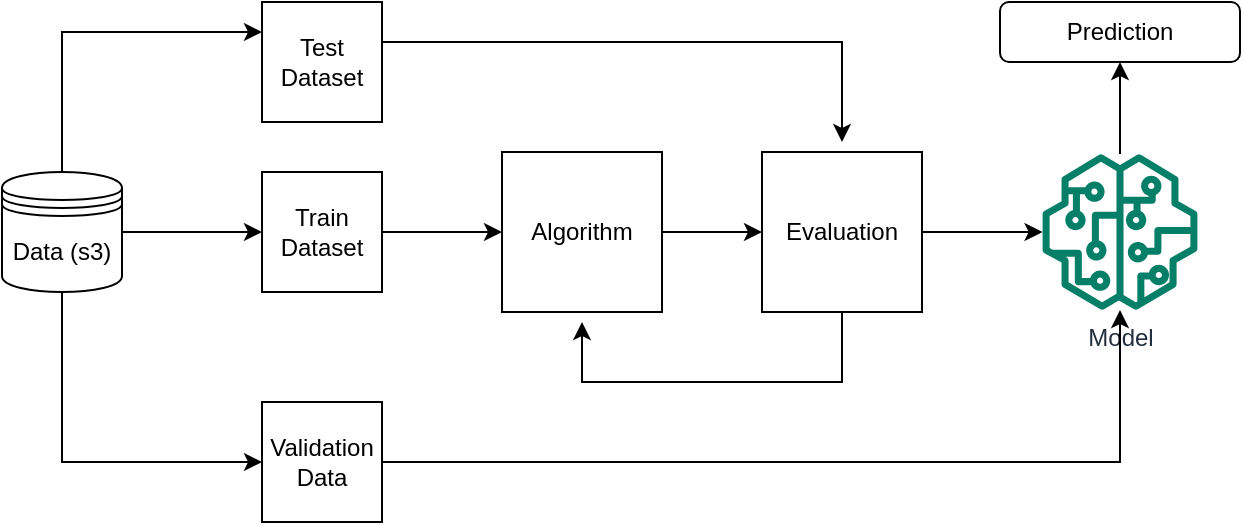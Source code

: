 <mxfile version="20.2.3" type="device"><diagram id="C5RBs43oDa-KdzZeNtuy" name="Page-1"><mxGraphModel dx="1422" dy="762" grid="1" gridSize="10" guides="1" tooltips="1" connect="1" arrows="1" fold="1" page="1" pageScale="1" pageWidth="827" pageHeight="1169" math="0" shadow="0"><root><mxCell id="WIyWlLk6GJQsqaUBKTNV-0"/><mxCell id="WIyWlLk6GJQsqaUBKTNV-1" parent="WIyWlLk6GJQsqaUBKTNV-0"/><mxCell id="0RrZg4jLTjf5xiNEetvF-4" style="edgeStyle=orthogonalEdgeStyle;rounded=0;orthogonalLoop=1;jettySize=auto;html=1;entryX=0;entryY=0.5;entryDx=0;entryDy=0;" edge="1" parent="WIyWlLk6GJQsqaUBKTNV-1" source="0RrZg4jLTjf5xiNEetvF-0" target="0RrZg4jLTjf5xiNEetvF-2"><mxGeometry relative="1" as="geometry"/></mxCell><mxCell id="0RrZg4jLTjf5xiNEetvF-20" style="edgeStyle=orthogonalEdgeStyle;rounded=0;orthogonalLoop=1;jettySize=auto;html=1;entryX=0;entryY=0.25;entryDx=0;entryDy=0;" edge="1" parent="WIyWlLk6GJQsqaUBKTNV-1" source="0RrZg4jLTjf5xiNEetvF-0" target="0RrZg4jLTjf5xiNEetvF-5"><mxGeometry relative="1" as="geometry"><Array as="points"><mxPoint x="180" y="195"/></Array></mxGeometry></mxCell><mxCell id="0RrZg4jLTjf5xiNEetvF-23" style="edgeStyle=orthogonalEdgeStyle;rounded=0;orthogonalLoop=1;jettySize=auto;html=1;entryX=0;entryY=0.5;entryDx=0;entryDy=0;" edge="1" parent="WIyWlLk6GJQsqaUBKTNV-1" source="0RrZg4jLTjf5xiNEetvF-0" target="0RrZg4jLTjf5xiNEetvF-14"><mxGeometry relative="1" as="geometry"><Array as="points"><mxPoint x="180" y="410"/></Array></mxGeometry></mxCell><mxCell id="0RrZg4jLTjf5xiNEetvF-0" value="Data (s3)" style="shape=datastore;whiteSpace=wrap;html=1;" vertex="1" parent="WIyWlLk6GJQsqaUBKTNV-1"><mxGeometry x="150" y="265" width="60" height="60" as="geometry"/></mxCell><mxCell id="0RrZg4jLTjf5xiNEetvF-9" style="edgeStyle=orthogonalEdgeStyle;rounded=0;orthogonalLoop=1;jettySize=auto;html=1;" edge="1" parent="WIyWlLk6GJQsqaUBKTNV-1" source="0RrZg4jLTjf5xiNEetvF-2" target="0RrZg4jLTjf5xiNEetvF-7"><mxGeometry relative="1" as="geometry"/></mxCell><mxCell id="0RrZg4jLTjf5xiNEetvF-2" value="Train Dataset" style="whiteSpace=wrap;html=1;aspect=fixed;" vertex="1" parent="WIyWlLk6GJQsqaUBKTNV-1"><mxGeometry x="280" y="265" width="60" height="60" as="geometry"/></mxCell><mxCell id="0RrZg4jLTjf5xiNEetvF-17" style="edgeStyle=orthogonalEdgeStyle;rounded=0;orthogonalLoop=1;jettySize=auto;html=1;" edge="1" parent="WIyWlLk6GJQsqaUBKTNV-1" source="0RrZg4jLTjf5xiNEetvF-5"><mxGeometry relative="1" as="geometry"><mxPoint x="570" y="250" as="targetPoint"/><Array as="points"><mxPoint x="570" y="200"/></Array></mxGeometry></mxCell><mxCell id="0RrZg4jLTjf5xiNEetvF-5" value="Test Dataset" style="whiteSpace=wrap;html=1;aspect=fixed;" vertex="1" parent="WIyWlLk6GJQsqaUBKTNV-1"><mxGeometry x="280" y="180" width="60" height="60" as="geometry"/></mxCell><mxCell id="0RrZg4jLTjf5xiNEetvF-10" value="" style="edgeStyle=orthogonalEdgeStyle;rounded=0;orthogonalLoop=1;jettySize=auto;html=1;" edge="1" parent="WIyWlLk6GJQsqaUBKTNV-1" source="0RrZg4jLTjf5xiNEetvF-7" target="0RrZg4jLTjf5xiNEetvF-8"><mxGeometry relative="1" as="geometry"/></mxCell><mxCell id="0RrZg4jLTjf5xiNEetvF-7" value="Algorithm" style="whiteSpace=wrap;html=1;aspect=fixed;" vertex="1" parent="WIyWlLk6GJQsqaUBKTNV-1"><mxGeometry x="400" y="255" width="80" height="80" as="geometry"/></mxCell><mxCell id="0RrZg4jLTjf5xiNEetvF-13" style="edgeStyle=orthogonalEdgeStyle;rounded=0;orthogonalLoop=1;jettySize=auto;html=1;" edge="1" parent="WIyWlLk6GJQsqaUBKTNV-1" source="0RrZg4jLTjf5xiNEetvF-8" target="0RrZg4jLTjf5xiNEetvF-12"><mxGeometry relative="1" as="geometry"/></mxCell><mxCell id="0RrZg4jLTjf5xiNEetvF-21" style="edgeStyle=orthogonalEdgeStyle;rounded=0;orthogonalLoop=1;jettySize=auto;html=1;" edge="1" parent="WIyWlLk6GJQsqaUBKTNV-1" source="0RrZg4jLTjf5xiNEetvF-8"><mxGeometry relative="1" as="geometry"><mxPoint x="440" y="340" as="targetPoint"/><Array as="points"><mxPoint x="570" y="370"/></Array></mxGeometry></mxCell><mxCell id="0RrZg4jLTjf5xiNEetvF-8" value="Evaluation" style="whiteSpace=wrap;html=1;aspect=fixed;" vertex="1" parent="WIyWlLk6GJQsqaUBKTNV-1"><mxGeometry x="530" y="255" width="80" height="80" as="geometry"/></mxCell><mxCell id="0RrZg4jLTjf5xiNEetvF-19" style="edgeStyle=orthogonalEdgeStyle;rounded=0;orthogonalLoop=1;jettySize=auto;html=1;" edge="1" parent="WIyWlLk6GJQsqaUBKTNV-1" source="0RrZg4jLTjf5xiNEetvF-12" target="0RrZg4jLTjf5xiNEetvF-18"><mxGeometry relative="1" as="geometry"/></mxCell><mxCell id="0RrZg4jLTjf5xiNEetvF-12" value="Model" style="sketch=0;outlineConnect=0;fontColor=#232F3E;gradientColor=none;fillColor=#067F68;strokeColor=none;dashed=0;verticalLabelPosition=bottom;verticalAlign=top;align=center;html=1;fontSize=12;fontStyle=0;aspect=fixed;pointerEvents=1;shape=mxgraph.aws4.sagemaker_model;" vertex="1" parent="WIyWlLk6GJQsqaUBKTNV-1"><mxGeometry x="670" y="256" width="78" height="78" as="geometry"/></mxCell><mxCell id="0RrZg4jLTjf5xiNEetvF-16" style="edgeStyle=orthogonalEdgeStyle;rounded=0;orthogonalLoop=1;jettySize=auto;html=1;" edge="1" parent="WIyWlLk6GJQsqaUBKTNV-1" source="0RrZg4jLTjf5xiNEetvF-14" target="0RrZg4jLTjf5xiNEetvF-12"><mxGeometry relative="1" as="geometry"/></mxCell><mxCell id="0RrZg4jLTjf5xiNEetvF-14" value="Validation Data" style="whiteSpace=wrap;html=1;aspect=fixed;" vertex="1" parent="WIyWlLk6GJQsqaUBKTNV-1"><mxGeometry x="280" y="380" width="60" height="60" as="geometry"/></mxCell><mxCell id="0RrZg4jLTjf5xiNEetvF-18" value="Prediction" style="rounded=1;whiteSpace=wrap;html=1;" vertex="1" parent="WIyWlLk6GJQsqaUBKTNV-1"><mxGeometry x="649" y="180" width="120" height="30" as="geometry"/></mxCell></root></mxGraphModel></diagram></mxfile>